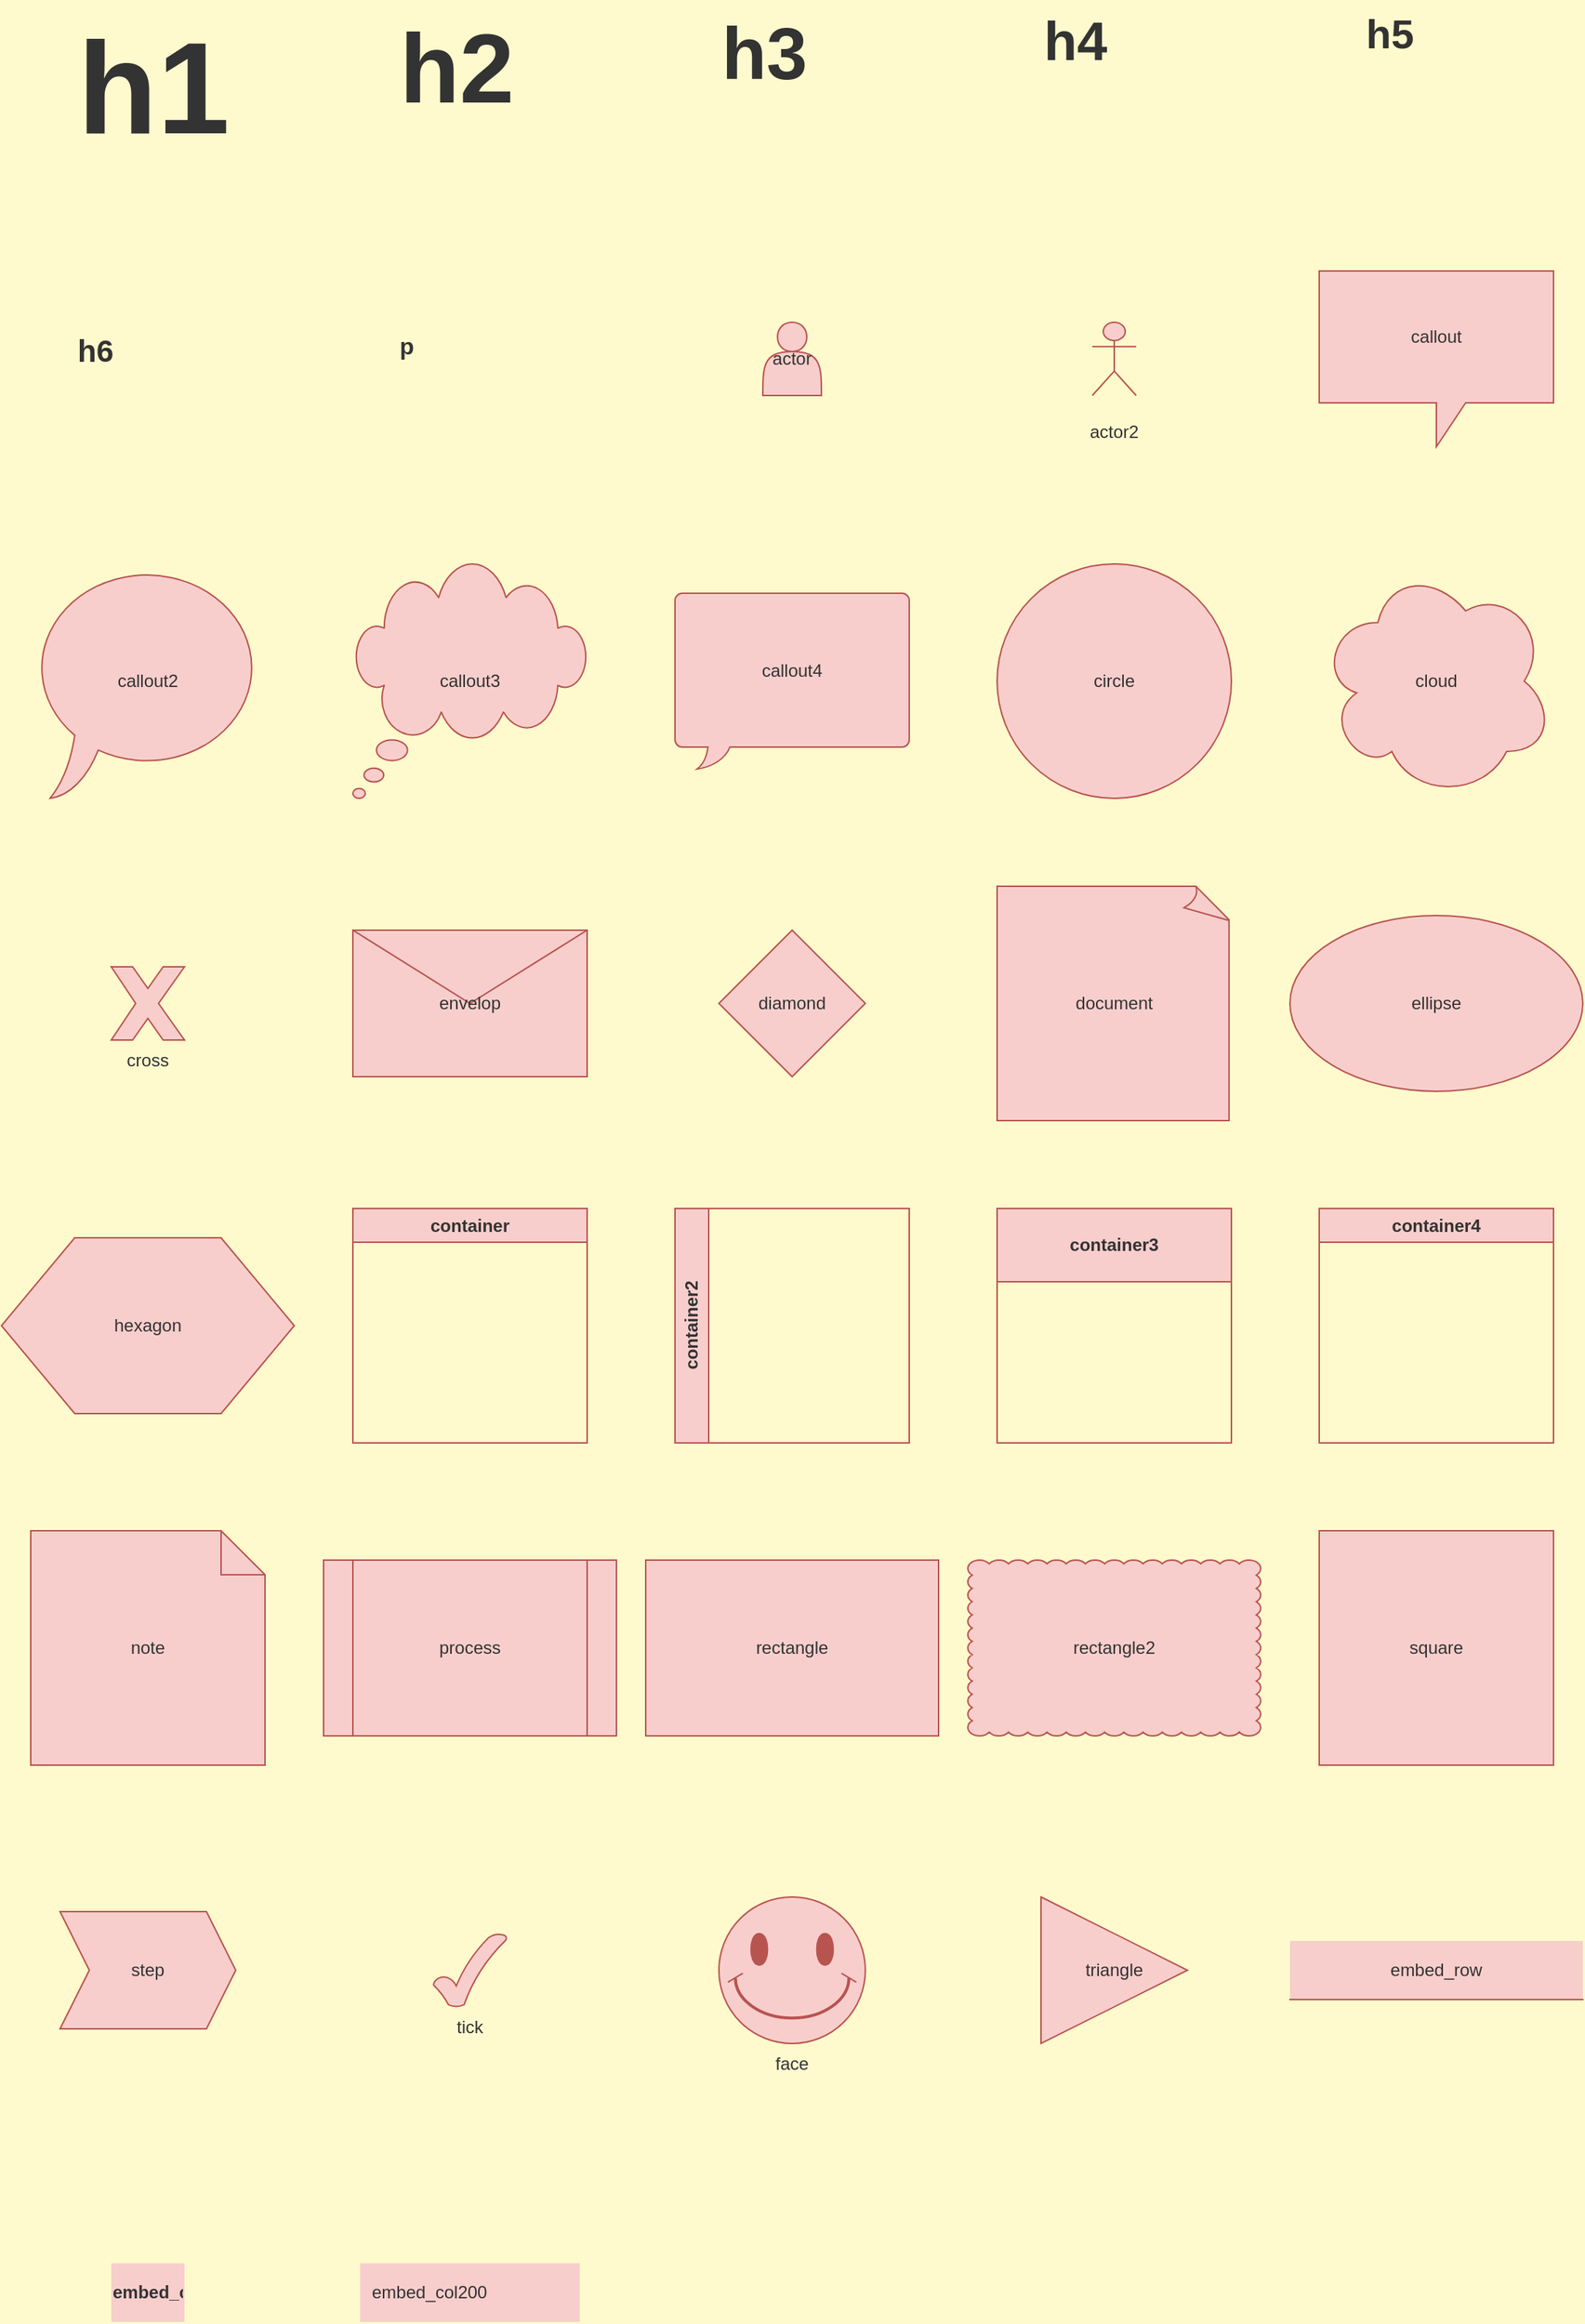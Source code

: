 <mxfile>
  <diagram id="9XL" name="Style-Plain">
    <mxGraphModel dx="0" dy="0" background="#FFFACD" grid="0" gridSize="10" guides="1" tooltips="1" connect="1" arrows="1" fold="1" page="1" pageScale="1" pageWidth="1169" pageHeight="827" math="0" shadow="0">
      <root>
        <mxCell id="9XL-A"/>
        <mxCell id="9XL-B" parent="9XL-A"/>
        <mxCell id="9XL-2" value="h1" style="text;fontSize=89;fontColor=#ffffff;fontStyle=1;fillColor=none;whiteSpace=wrap;html=1;fontColor=#333333" vertex="1" parent="9XL-B">
          <mxGeometry x="60" y="85" width="100" height="50" as="geometry"/>
        </mxCell>
        <mxCell id="9XL-3" value="h2" style="text;fontSize=67;fontColor=#ffffff;fontStyle=1;fillColor=none;whiteSpace=wrap;html=1;fontColor=#333333" vertex="1" parent="9XL-B">
          <mxGeometry x="280" y="85" width="100" height="50" as="geometry"/>
        </mxCell>
        <mxCell id="9XL-4" value="h3" style="text;fontSize=50;fontColor=#ffffff;fontStyle=1;fillColor=none;whiteSpace=wrap;html=1;fontColor=#333333" vertex="1" parent="9XL-B">
          <mxGeometry x="500" y="85" width="100" height="50" as="geometry"/>
        </mxCell>
        <mxCell id="9XL-5" value="h4" style="text;fontSize=37;fontColor=#ffffff;fontStyle=1;fillColor=none;whiteSpace=wrap;html=1;fontColor=#333333" vertex="1" parent="9XL-B">
          <mxGeometry x="720" y="85" width="100" height="50" as="geometry"/>
        </mxCell>
        <mxCell id="9XL-6" value="h5" style="text;fontSize=28;fontColor=#ffffff;fontStyle=1;fillColor=none;whiteSpace=wrap;html=1;fontColor=#333333" vertex="1" parent="9XL-B">
          <mxGeometry x="940" y="85" width="100" height="50" as="geometry"/>
        </mxCell>
        <mxCell id="9XL-7" value="h6" style="text;fontSize=21;fontColor=#ffffff;fontStyle=1;fillColor=none;whiteSpace=wrap;html=1;fontColor=#333333" vertex="1" parent="9XL-B">
          <mxGeometry x="60" y="305" width="100" height="50" as="geometry"/>
        </mxCell>
        <mxCell id="9XL-8" value="p" style="text;fontSize=16;fontColor=#ffffff;fontStyle=1;fillColor=none;whiteSpace=wrap;html=1;fontColor=#333333" vertex="1" parent="9XL-B">
          <mxGeometry x="280" y="305" width="100" height="50" as="geometry"/>
        </mxCell>
        <mxCell id="9XL-9" value="actor" style="shape=actor;whiteSpace=wrap;html=1;fillColor=#f8cecc;strokeColor=#b85450;fontColor=#333333" vertex="1" parent="9XL-B">
          <mxGeometry x="530" y="305" width="40" height="50" as="geometry"/>
        </mxCell>
        <mxCell id="9XL-10" value="actor2" style="shape=umlActor;verticalLabelPosition=bottom;outlineConnect=1;whiteSpace=wrap;html=1;fillColor=#f8cecc;strokeColor=#b85450;fontColor=#333333" vertex="1" parent="9XL-B">
          <mxGeometry x="755" y="305" width="30" height="50" as="geometry"/>
        </mxCell>
        <mxCell id="9XL-11" value="callout" style="shape=callout;whiteSpace=wrap;html=1;fillColor=#f8cecc;strokeColor=#b85450;fontColor=#333333" vertex="1" parent="9XL-B">
          <mxGeometry x="910" y="270" width="160" height="120" as="geometry"/>
        </mxCell>
        <mxCell id="9XL-12" value="callout2" style="shape=mxgraph.basic.oval_callout;whiteSpace=wrap;html=1;fillColor=#f8cecc;strokeColor=#b85450;fontColor=#333333" vertex="1" parent="9XL-B">
          <mxGeometry x="30" y="470" width="160" height="160" as="geometry"/>
        </mxCell>
        <mxCell id="9XL-13" value="callout3" style="shape=mxgraph.basic.cloud_callout;whiteSpace=wrap;html=1;fillColor=#f8cecc;strokeColor=#b85450;fontColor=#333333" vertex="1" parent="9XL-B">
          <mxGeometry x="250" y="470" width="160" height="160" as="geometry"/>
        </mxCell>
        <mxCell id="9XL-14" value="callout4" style="shape=mxgraph.basic.roundRectCallout;dx=30;dy=15;size=5;boundedLbl=1;;whiteSpace=wrap;html=1;fillColor=#f8cecc;strokeColor=#b85450;fontColor=#333333" vertex="1" parent="9XL-B">
          <mxGeometry x="470" y="490" width="160" height="120" as="geometry"/>
        </mxCell>
        <mxCell id="9XL-15" value="circle" style="ellipse;whiteSpace=wrap;html=1;fillColor=#f8cecc;strokeColor=#b85450;fontColor=#333333" vertex="1" parent="9XL-B">
          <mxGeometry x="690" y="470" width="160" height="160" as="geometry"/>
        </mxCell>
        <mxCell id="9XL-16" value="cloud" style="shape=cloud;whiteSpace=wrap;html=1;fillColor=#f8cecc;strokeColor=#b85450;fontColor=#333333" vertex="1" parent="9XL-B">
          <mxGeometry x="910" y="470" width="160" height="160" as="geometry"/>
        </mxCell>
        <mxCell id="9XL-17" value="cross" style="verticalLabelPosition=bottom;verticalAlign=top;html=1;shape=mxgraph.basic.x;whiteSpace=wrap;html=1;fillColor=#f8cecc;strokeColor=#b85450;fontColor=#333333" vertex="1" parent="9XL-B">
          <mxGeometry x="85" y="745" width="50" height="50" as="geometry"/>
        </mxCell>
        <mxCell id="9XL-18" value="envelop" style="shape=message;whiteSpace=wrap;html=1;fillColor=#f8cecc;strokeColor=#b85450;fontColor=#333333" vertex="1" parent="9XL-B">
          <mxGeometry x="250" y="720" width="160" height="100" as="geometry"/>
        </mxCell>
        <mxCell id="9XL-19" value="diamond" style="rhombus;whiteSpace=wrap;html=1;fillColor=#f8cecc;strokeColor=#b85450;fontColor=#333333" vertex="1" parent="9XL-B">
          <mxGeometry x="500" y="720" width="100" height="100" as="geometry"/>
        </mxCell>
        <mxCell id="9XL-20" value="document" style="shape=mxgraph.basic.document;whiteSpace=wrap;html=1;fillColor=#f8cecc;strokeColor=#b85450;fontColor=#333333" vertex="1" parent="9XL-B">
          <mxGeometry x="690" y="690" width="160" height="160" as="geometry"/>
        </mxCell>
        <mxCell id="9XL-21" value="ellipse" style="ellipse;whiteSpace=wrap;html=1;fillColor=#f8cecc;strokeColor=#b85450;fontColor=#333333" vertex="1" parent="9XL-B">
          <mxGeometry x="890" y="710" width="200" height="120" as="geometry"/>
        </mxCell>
        <mxCell id="9XL-22" value="hexagon" style="shape=hexagon;whiteSpace=wrap;html=1;fillColor=#f8cecc;strokeColor=#b85450;fontColor=#333333" vertex="1" parent="9XL-B">
          <mxGeometry x="10" y="930" width="200" height="120" as="geometry"/>
        </mxCell>
        <mxCell id="9XL-23" value="container" style="swimlane;whiteSpace=wrap;html=1;fillColor=#f8cecc;strokeColor=#b85450;fontColor=#333333" vertex="1" parent="9XL-B">
          <mxGeometry x="250" y="910" width="160" height="160" as="geometry"/>
        </mxCell>
        <mxCell id="9XL-24" value="container2" style="swimlane;horizontal=0;whiteSpace=wrap;html=1;fillColor=#f8cecc;strokeColor=#b85450;fontColor=#333333" vertex="1" parent="9XL-B">
          <mxGeometry x="470" y="910" width="160" height="160" as="geometry"/>
        </mxCell>
        <mxCell id="9XL-25" value="container3" style="swimlane;startSize=50;whiteSpace=wrap;html=1;fillColor=#f8cecc;strokeColor=#b85450;fontColor=#333333" vertex="1" parent="9XL-B">
          <mxGeometry x="690" y="910" width="160" height="160" as="geometry"/>
        </mxCell>
        <mxCell id="9XL-26" value="container4" style="swimlane;resizable=0;whiteSpace=wrap;html=1;fillColor=#f8cecc;strokeColor=#b85450;fontColor=#333333" vertex="1" parent="9XL-B">
          <mxGeometry x="910" y="910" width="160" height="160" as="geometry"/>
        </mxCell>
        <mxCell id="9XL-27" value="note" style="shape=note;whiteSpace=wrap;html=1;fillColor=#f8cecc;strokeColor=#b85450;fontColor=#333333" vertex="1" parent="9XL-B">
          <mxGeometry x="30" y="1130" width="160" height="160" as="geometry"/>
        </mxCell>
        <mxCell id="9XL-28" value="process" style="shape=process;whiteSpace=wrap;html=1;fillColor=#f8cecc;strokeColor=#b85450;fontColor=#333333" vertex="1" parent="9XL-B">
          <mxGeometry x="230" y="1150" width="200" height="120" as="geometry"/>
        </mxCell>
        <mxCell id="9XL-29" value="rectangle" style="whiteSpace=wrap;html=1;fillColor=#f8cecc;strokeColor=#b85450;fontColor=#333333" vertex="1" parent="9XL-B">
          <mxGeometry x="450" y="1150" width="200" height="120" as="geometry"/>
        </mxCell>
        <mxCell id="9XL-30" value="rectangle2" style="shape=mxgraph.basic.cloud_rect;whiteSpace=wrap;html=1;fillColor=#f8cecc;strokeColor=#b85450;fontColor=#333333" vertex="1" parent="9XL-B">
          <mxGeometry x="670" y="1150" width="200" height="120" as="geometry"/>
        </mxCell>
        <mxCell id="9XL-31" value="square" style="whiteSpace=wrap;html=1;fillColor=#f8cecc;strokeColor=#b85450;fontColor=#333333" vertex="1" parent="9XL-B">
          <mxGeometry x="910" y="1130" width="160" height="160" as="geometry"/>
        </mxCell>
        <mxCell id="9XL-32" value="step" style="shape=step;perimeter=stepPerimeter;fixedSize=1;whiteSpace=wrap;html=1;fillColor=#f8cecc;strokeColor=#b85450;fontColor=#333333" vertex="1" parent="9XL-B">
          <mxGeometry x="50" y="1390" width="120" height="80" as="geometry"/>
        </mxCell>
        <mxCell id="9XL-33" value="tick" style="verticalLabelPosition=bottom;verticalAlign=top;shape=mxgraph.basic.tick;whiteSpace=wrap;html=1;fillColor=#f8cecc;strokeColor=#b85450;fontColor=#333333" vertex="1" parent="9XL-B">
          <mxGeometry x="305" y="1405" width="50" height="50" as="geometry"/>
        </mxCell>
        <mxCell id="9XL-34" value="face" style="verticalLabelPosition=bottom;verticalAlign=top;shape=mxgraph.basic.smiley;whiteSpace=wrap;html=1;fillColor=#f8cecc;strokeColor=#b85450;fontColor=#333333" vertex="1" parent="9XL-B">
          <mxGeometry x="500" y="1380" width="100" height="100" as="geometry"/>
        </mxCell>
        <mxCell id="9XL-35" value="triangle" style="triangle;whiteSpace=wrap;html=1;fillColor=#f8cecc;strokeColor=#b85450;fontColor=#333333" vertex="1" parent="9XL-B">
          <mxGeometry x="720" y="1380" width="100" height="100" as="geometry"/>
        </mxCell>
        <mxCell id="9XL-36" value="embed_row" style="shape=partialRectangle;collapsible=0;dropTarget=0;pointerEvents=0;top=0;left=0;bottom=1;right=0;points=[[0,0.5],[1,0.5]];portConstraint=eastwest;whiteSpace=wrap;html=1;fillColor=#f8cecc;strokeColor=#b85450;fontColor=#333333" vertex="1" parent="9XL-B">
          <mxGeometry x="890" y="1410" width="200" height="40" as="geometry"/>
        </mxCell>
        <mxCell id="9XL-37" value="embed_col50" style="shape=partialRectangle;connectable=0;top=0;left=0;bottom=0;right=0;fontStyle=1;overflow=hidden;whiteSpace=wrap;html=1;fillColor=#f8cecc;strokeColor=#b85450;fontColor=#333333" vertex="1" parent="9XL-B">
          <mxGeometry x="85" y="1630" width="50" height="40" as="geometry"/>
        </mxCell>
        <mxCell id="9XL-38" value="embed_col200" style="shape=partialRectangle;connectable=0;top=0;left=0;bottom=0;right=0;align=left;spacingLeft=6;overflow=hidden;whiteSpace=wrap;html=1;fillColor=#f8cecc;strokeColor=#b85450;fontColor=#333333" vertex="1" parent="9XL-B">
          <mxGeometry x="255" y="1630" width="150" height="40" as="geometry"/>
        </mxCell>
      </root>
    </mxGraphModel>
  </diagram>
  <diagram id="BC3" name="Style-Shadow">
    <mxGraphModel dx="0" dy="0" background="#FFFACD" grid="0" gridSize="10" guides="1" tooltips="1" connect="1" arrows="1" fold="1" page="1" pageScale="1" pageWidth="1169" pageHeight="827" math="0" shadow="0">
      <root>
        <mxCell id="BC3-A"/>
        <mxCell id="BC3-B" parent="BC3-A"/>
        <mxCell id="BC3-2" value="h1" style="text;fontSize=89;fontColor=#ffffff;fontStyle=1;fillColor=none;whiteSpace=wrap;html=1;shadow=1;fontColor=#333333" vertex="1" parent="BC3-B">
          <mxGeometry x="60" y="85" width="100" height="50" as="geometry"/>
        </mxCell>
        <mxCell id="BC3-3" value="h2" style="text;fontSize=67;fontColor=#ffffff;fontStyle=1;fillColor=none;whiteSpace=wrap;html=1;shadow=1;fontColor=#333333" vertex="1" parent="BC3-B">
          <mxGeometry x="280" y="85" width="100" height="50" as="geometry"/>
        </mxCell>
        <mxCell id="BC3-4" value="h3" style="text;fontSize=50;fontColor=#ffffff;fontStyle=1;fillColor=none;whiteSpace=wrap;html=1;shadow=1;fontColor=#333333" vertex="1" parent="BC3-B">
          <mxGeometry x="500" y="85" width="100" height="50" as="geometry"/>
        </mxCell>
        <mxCell id="BC3-5" value="h4" style="text;fontSize=37;fontColor=#ffffff;fontStyle=1;fillColor=none;whiteSpace=wrap;html=1;shadow=1;fontColor=#333333" vertex="1" parent="BC3-B">
          <mxGeometry x="720" y="85" width="100" height="50" as="geometry"/>
        </mxCell>
        <mxCell id="BC3-6" value="h5" style="text;fontSize=28;fontColor=#ffffff;fontStyle=1;fillColor=none;whiteSpace=wrap;html=1;shadow=1;fontColor=#333333" vertex="1" parent="BC3-B">
          <mxGeometry x="940" y="85" width="100" height="50" as="geometry"/>
        </mxCell>
        <mxCell id="BC3-7" value="h6" style="text;fontSize=21;fontColor=#ffffff;fontStyle=1;fillColor=none;whiteSpace=wrap;html=1;shadow=1;fontColor=#333333" vertex="1" parent="BC3-B">
          <mxGeometry x="60" y="305" width="100" height="50" as="geometry"/>
        </mxCell>
        <mxCell id="BC3-8" value="p" style="text;fontSize=16;fontColor=#ffffff;fontStyle=1;fillColor=none;whiteSpace=wrap;html=1;shadow=1;fontColor=#333333" vertex="1" parent="BC3-B">
          <mxGeometry x="280" y="305" width="100" height="50" as="geometry"/>
        </mxCell>
        <mxCell id="BC3-9" value="actor" style="shape=actor;whiteSpace=wrap;html=1;shadow=1;fillColor=#f8cecc;strokeColor=#b85450;fontColor=#333333" vertex="1" parent="BC3-B">
          <mxGeometry x="530" y="305" width="40" height="50" as="geometry"/>
        </mxCell>
        <mxCell id="BC3-10" value="actor2" style="shape=umlActor;verticalLabelPosition=bottom;outlineConnect=1;whiteSpace=wrap;html=1;shadow=1;fillColor=#f8cecc;strokeColor=#b85450;fontColor=#333333" vertex="1" parent="BC3-B">
          <mxGeometry x="755" y="305" width="30" height="50" as="geometry"/>
        </mxCell>
        <mxCell id="BC3-11" value="callout" style="shape=callout;whiteSpace=wrap;html=1;shadow=1;fillColor=#f8cecc;strokeColor=#b85450;fontColor=#333333" vertex="1" parent="BC3-B">
          <mxGeometry x="910" y="270" width="160" height="120" as="geometry"/>
        </mxCell>
        <mxCell id="BC3-12" value="callout2" style="shape=mxgraph.basic.oval_callout;whiteSpace=wrap;html=1;shadow=1;fillColor=#f8cecc;strokeColor=#b85450;fontColor=#333333" vertex="1" parent="BC3-B">
          <mxGeometry x="30" y="470" width="160" height="160" as="geometry"/>
        </mxCell>
        <mxCell id="BC3-13" value="callout3" style="shape=mxgraph.basic.cloud_callout;whiteSpace=wrap;html=1;shadow=1;fillColor=#f8cecc;strokeColor=#b85450;fontColor=#333333" vertex="1" parent="BC3-B">
          <mxGeometry x="250" y="470" width="160" height="160" as="geometry"/>
        </mxCell>
        <mxCell id="BC3-14" value="callout4" style="shape=mxgraph.basic.roundRectCallout;dx=30;dy=15;size=5;boundedLbl=1;;whiteSpace=wrap;html=1;shadow=1;fillColor=#f8cecc;strokeColor=#b85450;fontColor=#333333" vertex="1" parent="BC3-B">
          <mxGeometry x="470" y="490" width="160" height="120" as="geometry"/>
        </mxCell>
        <mxCell id="BC3-15" value="circle" style="ellipse;whiteSpace=wrap;html=1;shadow=1;fillColor=#f8cecc;strokeColor=#b85450;fontColor=#333333" vertex="1" parent="BC3-B">
          <mxGeometry x="690" y="470" width="160" height="160" as="geometry"/>
        </mxCell>
        <mxCell id="BC3-16" value="cloud" style="shape=cloud;whiteSpace=wrap;html=1;shadow=1;fillColor=#f8cecc;strokeColor=#b85450;fontColor=#333333" vertex="1" parent="BC3-B">
          <mxGeometry x="910" y="470" width="160" height="160" as="geometry"/>
        </mxCell>
        <mxCell id="BC3-17" value="cross" style="verticalLabelPosition=bottom;verticalAlign=top;html=1;shape=mxgraph.basic.x;whiteSpace=wrap;html=1;shadow=1;fillColor=#f8cecc;strokeColor=#b85450;fontColor=#333333" vertex="1" parent="BC3-B">
          <mxGeometry x="85" y="745" width="50" height="50" as="geometry"/>
        </mxCell>
        <mxCell id="BC3-18" value="envelop" style="shape=message;whiteSpace=wrap;html=1;shadow=1;fillColor=#f8cecc;strokeColor=#b85450;fontColor=#333333" vertex="1" parent="BC3-B">
          <mxGeometry x="250" y="720" width="160" height="100" as="geometry"/>
        </mxCell>
        <mxCell id="BC3-19" value="diamond" style="rhombus;whiteSpace=wrap;html=1;shadow=1;fillColor=#f8cecc;strokeColor=#b85450;fontColor=#333333" vertex="1" parent="BC3-B">
          <mxGeometry x="500" y="720" width="100" height="100" as="geometry"/>
        </mxCell>
        <mxCell id="BC3-20" value="document" style="shape=mxgraph.basic.document;whiteSpace=wrap;html=1;shadow=1;fillColor=#f8cecc;strokeColor=#b85450;fontColor=#333333" vertex="1" parent="BC3-B">
          <mxGeometry x="690" y="690" width="160" height="160" as="geometry"/>
        </mxCell>
        <mxCell id="BC3-21" value="ellipse" style="ellipse;whiteSpace=wrap;html=1;shadow=1;fillColor=#f8cecc;strokeColor=#b85450;fontColor=#333333" vertex="1" parent="BC3-B">
          <mxGeometry x="890" y="710" width="200" height="120" as="geometry"/>
        </mxCell>
        <mxCell id="BC3-22" value="hexagon" style="shape=hexagon;whiteSpace=wrap;html=1;shadow=1;fillColor=#f8cecc;strokeColor=#b85450;fontColor=#333333" vertex="1" parent="BC3-B">
          <mxGeometry x="10" y="930" width="200" height="120" as="geometry"/>
        </mxCell>
        <mxCell id="BC3-23" value="container" style="swimlane;whiteSpace=wrap;html=1;shadow=1;fillColor=#f8cecc;strokeColor=#b85450;fontColor=#333333" vertex="1" parent="BC3-B">
          <mxGeometry x="250" y="910" width="160" height="160" as="geometry"/>
        </mxCell>
        <mxCell id="BC3-24" value="container2" style="swimlane;horizontal=0;whiteSpace=wrap;html=1;shadow=1;fillColor=#f8cecc;strokeColor=#b85450;fontColor=#333333" vertex="1" parent="BC3-B">
          <mxGeometry x="470" y="910" width="160" height="160" as="geometry"/>
        </mxCell>
        <mxCell id="BC3-25" value="container3" style="swimlane;startSize=50;whiteSpace=wrap;html=1;shadow=1;fillColor=#f8cecc;strokeColor=#b85450;fontColor=#333333" vertex="1" parent="BC3-B">
          <mxGeometry x="690" y="910" width="160" height="160" as="geometry"/>
        </mxCell>
        <mxCell id="BC3-26" value="container4" style="swimlane;resizable=0;whiteSpace=wrap;html=1;shadow=1;fillColor=#f8cecc;strokeColor=#b85450;fontColor=#333333" vertex="1" parent="BC3-B">
          <mxGeometry x="910" y="910" width="160" height="160" as="geometry"/>
        </mxCell>
        <mxCell id="BC3-27" value="note" style="shape=note;whiteSpace=wrap;html=1;shadow=1;fillColor=#f8cecc;strokeColor=#b85450;fontColor=#333333" vertex="1" parent="BC3-B">
          <mxGeometry x="30" y="1130" width="160" height="160" as="geometry"/>
        </mxCell>
        <mxCell id="BC3-28" value="process" style="shape=process;whiteSpace=wrap;html=1;shadow=1;fillColor=#f8cecc;strokeColor=#b85450;fontColor=#333333" vertex="1" parent="BC3-B">
          <mxGeometry x="230" y="1150" width="200" height="120" as="geometry"/>
        </mxCell>
        <mxCell id="BC3-29" value="rectangle" style="whiteSpace=wrap;html=1;shadow=1;fillColor=#f8cecc;strokeColor=#b85450;fontColor=#333333" vertex="1" parent="BC3-B">
          <mxGeometry x="450" y="1150" width="200" height="120" as="geometry"/>
        </mxCell>
        <mxCell id="BC3-30" value="rectangle2" style="shape=mxgraph.basic.cloud_rect;whiteSpace=wrap;html=1;shadow=1;fillColor=#f8cecc;strokeColor=#b85450;fontColor=#333333" vertex="1" parent="BC3-B">
          <mxGeometry x="670" y="1150" width="200" height="120" as="geometry"/>
        </mxCell>
        <mxCell id="BC3-31" value="square" style="whiteSpace=wrap;html=1;shadow=1;fillColor=#f8cecc;strokeColor=#b85450;fontColor=#333333" vertex="1" parent="BC3-B">
          <mxGeometry x="910" y="1130" width="160" height="160" as="geometry"/>
        </mxCell>
        <mxCell id="BC3-32" value="step" style="shape=step;perimeter=stepPerimeter;fixedSize=1;whiteSpace=wrap;html=1;shadow=1;fillColor=#f8cecc;strokeColor=#b85450;fontColor=#333333" vertex="1" parent="BC3-B">
          <mxGeometry x="50" y="1390" width="120" height="80" as="geometry"/>
        </mxCell>
        <mxCell id="BC3-33" value="tick" style="verticalLabelPosition=bottom;verticalAlign=top;shape=mxgraph.basic.tick;whiteSpace=wrap;html=1;shadow=1;fillColor=#f8cecc;strokeColor=#b85450;fontColor=#333333" vertex="1" parent="BC3-B">
          <mxGeometry x="305" y="1405" width="50" height="50" as="geometry"/>
        </mxCell>
        <mxCell id="BC3-34" value="face" style="verticalLabelPosition=bottom;verticalAlign=top;shape=mxgraph.basic.smiley;whiteSpace=wrap;html=1;shadow=1;fillColor=#f8cecc;strokeColor=#b85450;fontColor=#333333" vertex="1" parent="BC3-B">
          <mxGeometry x="500" y="1380" width="100" height="100" as="geometry"/>
        </mxCell>
        <mxCell id="BC3-35" value="triangle" style="triangle;whiteSpace=wrap;html=1;shadow=1;fillColor=#f8cecc;strokeColor=#b85450;fontColor=#333333" vertex="1" parent="BC3-B">
          <mxGeometry x="720" y="1380" width="100" height="100" as="geometry"/>
        </mxCell>
        <mxCell id="BC3-36" value="embed_row" style="shape=partialRectangle;collapsible=0;dropTarget=0;pointerEvents=0;top=0;left=0;bottom=1;right=0;points=[[0,0.5],[1,0.5]];portConstraint=eastwest;whiteSpace=wrap;html=1;shadow=1;fillColor=#f8cecc;strokeColor=#b85450;fontColor=#333333" vertex="1" parent="BC3-B">
          <mxGeometry x="890" y="1410" width="200" height="40" as="geometry"/>
        </mxCell>
        <mxCell id="BC3-37" value="embed_col50" style="shape=partialRectangle;connectable=0;top=0;left=0;bottom=0;right=0;fontStyle=1;overflow=hidden;whiteSpace=wrap;html=1;shadow=1;fillColor=#f8cecc;strokeColor=#b85450;fontColor=#333333" vertex="1" parent="BC3-B">
          <mxGeometry x="85" y="1630" width="50" height="40" as="geometry"/>
        </mxCell>
        <mxCell id="BC3-38" value="embed_col200" style="shape=partialRectangle;connectable=0;top=0;left=0;bottom=0;right=0;align=left;spacingLeft=6;overflow=hidden;whiteSpace=wrap;html=1;shadow=1;fillColor=#f8cecc;strokeColor=#b85450;fontColor=#333333" vertex="1" parent="BC3-B">
          <mxGeometry x="255" y="1630" width="150" height="40" as="geometry"/>
        </mxCell>
      </root>
    </mxGraphModel>
  </diagram>
  <diagram id="YfA" name="Style-Rounded">
    <mxGraphModel dx="0" dy="0" background="#FFFACD" grid="0" gridSize="10" guides="1" tooltips="1" connect="1" arrows="1" fold="1" page="1" pageScale="1" pageWidth="1169" pageHeight="827" math="0" shadow="0">
      <root>
        <mxCell id="YfA-A"/>
        <mxCell id="YfA-B" parent="YfA-A"/>
        <mxCell id="YfA-2" value="h1" style="text;fontSize=89;fontColor=#ffffff;fontStyle=1;fillColor=none;whiteSpace=wrap;html=1;rounded=1;fontColor=#333333" vertex="1" parent="YfA-B">
          <mxGeometry x="60" y="85" width="100" height="50" as="geometry"/>
        </mxCell>
        <mxCell id="YfA-3" value="h2" style="text;fontSize=67;fontColor=#ffffff;fontStyle=1;fillColor=none;whiteSpace=wrap;html=1;rounded=1;fontColor=#333333" vertex="1" parent="YfA-B">
          <mxGeometry x="280" y="85" width="100" height="50" as="geometry"/>
        </mxCell>
        <mxCell id="YfA-4" value="h3" style="text;fontSize=50;fontColor=#ffffff;fontStyle=1;fillColor=none;whiteSpace=wrap;html=1;rounded=1;fontColor=#333333" vertex="1" parent="YfA-B">
          <mxGeometry x="500" y="85" width="100" height="50" as="geometry"/>
        </mxCell>
        <mxCell id="YfA-5" value="h4" style="text;fontSize=37;fontColor=#ffffff;fontStyle=1;fillColor=none;whiteSpace=wrap;html=1;rounded=1;fontColor=#333333" vertex="1" parent="YfA-B">
          <mxGeometry x="720" y="85" width="100" height="50" as="geometry"/>
        </mxCell>
        <mxCell id="YfA-6" value="h5" style="text;fontSize=28;fontColor=#ffffff;fontStyle=1;fillColor=none;whiteSpace=wrap;html=1;rounded=1;fontColor=#333333" vertex="1" parent="YfA-B">
          <mxGeometry x="940" y="85" width="100" height="50" as="geometry"/>
        </mxCell>
        <mxCell id="YfA-7" value="h6" style="text;fontSize=21;fontColor=#ffffff;fontStyle=1;fillColor=none;whiteSpace=wrap;html=1;rounded=1;fontColor=#333333" vertex="1" parent="YfA-B">
          <mxGeometry x="60" y="305" width="100" height="50" as="geometry"/>
        </mxCell>
        <mxCell id="YfA-8" value="p" style="text;fontSize=16;fontColor=#ffffff;fontStyle=1;fillColor=none;whiteSpace=wrap;html=1;rounded=1;fontColor=#333333" vertex="1" parent="YfA-B">
          <mxGeometry x="280" y="305" width="100" height="50" as="geometry"/>
        </mxCell>
        <mxCell id="YfA-9" value="actor" style="shape=actor;whiteSpace=wrap;html=1;rounded=1;fillColor=#f8cecc;strokeColor=#b85450;fontColor=#333333" vertex="1" parent="YfA-B">
          <mxGeometry x="530" y="305" width="40" height="50" as="geometry"/>
        </mxCell>
        <mxCell id="YfA-10" value="actor2" style="shape=umlActor;verticalLabelPosition=bottom;outlineConnect=1;whiteSpace=wrap;html=1;rounded=1;fillColor=#f8cecc;strokeColor=#b85450;fontColor=#333333" vertex="1" parent="YfA-B">
          <mxGeometry x="755" y="305" width="30" height="50" as="geometry"/>
        </mxCell>
        <mxCell id="YfA-11" value="callout" style="shape=callout;whiteSpace=wrap;html=1;rounded=1;fillColor=#f8cecc;strokeColor=#b85450;fontColor=#333333" vertex="1" parent="YfA-B">
          <mxGeometry x="910" y="270" width="160" height="120" as="geometry"/>
        </mxCell>
        <mxCell id="YfA-12" value="callout2" style="shape=mxgraph.basic.oval_callout;whiteSpace=wrap;html=1;rounded=1;fillColor=#f8cecc;strokeColor=#b85450;fontColor=#333333" vertex="1" parent="YfA-B">
          <mxGeometry x="30" y="470" width="160" height="160" as="geometry"/>
        </mxCell>
        <mxCell id="YfA-13" value="callout3" style="shape=mxgraph.basic.cloud_callout;whiteSpace=wrap;html=1;rounded=1;fillColor=#f8cecc;strokeColor=#b85450;fontColor=#333333" vertex="1" parent="YfA-B">
          <mxGeometry x="250" y="470" width="160" height="160" as="geometry"/>
        </mxCell>
        <mxCell id="YfA-14" value="callout4" style="shape=mxgraph.basic.roundRectCallout;dx=30;dy=15;size=5;boundedLbl=1;;whiteSpace=wrap;html=1;rounded=1;fillColor=#f8cecc;strokeColor=#b85450;fontColor=#333333" vertex="1" parent="YfA-B">
          <mxGeometry x="470" y="490" width="160" height="120" as="geometry"/>
        </mxCell>
        <mxCell id="YfA-15" value="circle" style="ellipse;whiteSpace=wrap;html=1;rounded=1;fillColor=#f8cecc;strokeColor=#b85450;fontColor=#333333" vertex="1" parent="YfA-B">
          <mxGeometry x="690" y="470" width="160" height="160" as="geometry"/>
        </mxCell>
        <mxCell id="YfA-16" value="cloud" style="shape=cloud;whiteSpace=wrap;html=1;rounded=1;fillColor=#f8cecc;strokeColor=#b85450;fontColor=#333333" vertex="1" parent="YfA-B">
          <mxGeometry x="910" y="470" width="160" height="160" as="geometry"/>
        </mxCell>
        <mxCell id="YfA-17" value="cross" style="verticalLabelPosition=bottom;verticalAlign=top;html=1;shape=mxgraph.basic.x;whiteSpace=wrap;html=1;rounded=1;fillColor=#f8cecc;strokeColor=#b85450;fontColor=#333333" vertex="1" parent="YfA-B">
          <mxGeometry x="85" y="745" width="50" height="50" as="geometry"/>
        </mxCell>
        <mxCell id="YfA-18" value="envelop" style="shape=message;whiteSpace=wrap;html=1;rounded=1;fillColor=#f8cecc;strokeColor=#b85450;fontColor=#333333" vertex="1" parent="YfA-B">
          <mxGeometry x="250" y="720" width="160" height="100" as="geometry"/>
        </mxCell>
        <mxCell id="YfA-19" value="diamond" style="rhombus;whiteSpace=wrap;html=1;rounded=1;fillColor=#f8cecc;strokeColor=#b85450;fontColor=#333333" vertex="1" parent="YfA-B">
          <mxGeometry x="500" y="720" width="100" height="100" as="geometry"/>
        </mxCell>
        <mxCell id="YfA-20" value="document" style="shape=mxgraph.basic.document;whiteSpace=wrap;html=1;rounded=1;fillColor=#f8cecc;strokeColor=#b85450;fontColor=#333333" vertex="1" parent="YfA-B">
          <mxGeometry x="690" y="690" width="160" height="160" as="geometry"/>
        </mxCell>
        <mxCell id="YfA-21" value="ellipse" style="ellipse;whiteSpace=wrap;html=1;rounded=1;fillColor=#f8cecc;strokeColor=#b85450;fontColor=#333333" vertex="1" parent="YfA-B">
          <mxGeometry x="890" y="710" width="200" height="120" as="geometry"/>
        </mxCell>
        <mxCell id="YfA-22" value="hexagon" style="shape=hexagon;whiteSpace=wrap;html=1;rounded=1;fillColor=#f8cecc;strokeColor=#b85450;fontColor=#333333" vertex="1" parent="YfA-B">
          <mxGeometry x="10" y="930" width="200" height="120" as="geometry"/>
        </mxCell>
        <mxCell id="YfA-23" value="container" style="swimlane;whiteSpace=wrap;html=1;rounded=1;fillColor=#f8cecc;strokeColor=#b85450;fontColor=#333333" vertex="1" parent="YfA-B">
          <mxGeometry x="250" y="910" width="160" height="160" as="geometry"/>
        </mxCell>
        <mxCell id="YfA-24" value="container2" style="swimlane;horizontal=0;whiteSpace=wrap;html=1;rounded=1;fillColor=#f8cecc;strokeColor=#b85450;fontColor=#333333" vertex="1" parent="YfA-B">
          <mxGeometry x="470" y="910" width="160" height="160" as="geometry"/>
        </mxCell>
        <mxCell id="YfA-25" value="container3" style="swimlane;startSize=50;whiteSpace=wrap;html=1;rounded=1;fillColor=#f8cecc;strokeColor=#b85450;fontColor=#333333" vertex="1" parent="YfA-B">
          <mxGeometry x="690" y="910" width="160" height="160" as="geometry"/>
        </mxCell>
        <mxCell id="YfA-26" value="container4" style="swimlane;resizable=0;whiteSpace=wrap;html=1;rounded=1;fillColor=#f8cecc;strokeColor=#b85450;fontColor=#333333" vertex="1" parent="YfA-B">
          <mxGeometry x="910" y="910" width="160" height="160" as="geometry"/>
        </mxCell>
        <mxCell id="YfA-27" value="note" style="shape=note;whiteSpace=wrap;html=1;rounded=1;fillColor=#f8cecc;strokeColor=#b85450;fontColor=#333333" vertex="1" parent="YfA-B">
          <mxGeometry x="30" y="1130" width="160" height="160" as="geometry"/>
        </mxCell>
        <mxCell id="YfA-28" value="process" style="shape=process;whiteSpace=wrap;html=1;rounded=1;fillColor=#f8cecc;strokeColor=#b85450;fontColor=#333333" vertex="1" parent="YfA-B">
          <mxGeometry x="230" y="1150" width="200" height="120" as="geometry"/>
        </mxCell>
        <mxCell id="YfA-29" value="rectangle" style="whiteSpace=wrap;html=1;rounded=1;fillColor=#f8cecc;strokeColor=#b85450;fontColor=#333333" vertex="1" parent="YfA-B">
          <mxGeometry x="450" y="1150" width="200" height="120" as="geometry"/>
        </mxCell>
        <mxCell id="YfA-30" value="rectangle2" style="shape=mxgraph.basic.cloud_rect;whiteSpace=wrap;html=1;rounded=1;fillColor=#f8cecc;strokeColor=#b85450;fontColor=#333333" vertex="1" parent="YfA-B">
          <mxGeometry x="670" y="1150" width="200" height="120" as="geometry"/>
        </mxCell>
        <mxCell id="YfA-31" value="square" style="whiteSpace=wrap;html=1;rounded=1;fillColor=#f8cecc;strokeColor=#b85450;fontColor=#333333" vertex="1" parent="YfA-B">
          <mxGeometry x="910" y="1130" width="160" height="160" as="geometry"/>
        </mxCell>
        <mxCell id="YfA-32" value="step" style="shape=step;perimeter=stepPerimeter;fixedSize=1;whiteSpace=wrap;html=1;rounded=1;fillColor=#f8cecc;strokeColor=#b85450;fontColor=#333333" vertex="1" parent="YfA-B">
          <mxGeometry x="50" y="1390" width="120" height="80" as="geometry"/>
        </mxCell>
        <mxCell id="YfA-33" value="tick" style="verticalLabelPosition=bottom;verticalAlign=top;shape=mxgraph.basic.tick;whiteSpace=wrap;html=1;rounded=1;fillColor=#f8cecc;strokeColor=#b85450;fontColor=#333333" vertex="1" parent="YfA-B">
          <mxGeometry x="305" y="1405" width="50" height="50" as="geometry"/>
        </mxCell>
        <mxCell id="YfA-34" value="face" style="verticalLabelPosition=bottom;verticalAlign=top;shape=mxgraph.basic.smiley;whiteSpace=wrap;html=1;rounded=1;fillColor=#f8cecc;strokeColor=#b85450;fontColor=#333333" vertex="1" parent="YfA-B">
          <mxGeometry x="500" y="1380" width="100" height="100" as="geometry"/>
        </mxCell>
        <mxCell id="YfA-35" value="triangle" style="triangle;whiteSpace=wrap;html=1;rounded=1;fillColor=#f8cecc;strokeColor=#b85450;fontColor=#333333" vertex="1" parent="YfA-B">
          <mxGeometry x="720" y="1380" width="100" height="100" as="geometry"/>
        </mxCell>
        <mxCell id="YfA-36" value="embed_row" style="shape=partialRectangle;collapsible=0;dropTarget=0;pointerEvents=0;top=0;left=0;bottom=1;right=0;points=[[0,0.5],[1,0.5]];portConstraint=eastwest;whiteSpace=wrap;html=1;rounded=1;fillColor=#f8cecc;strokeColor=#b85450;fontColor=#333333" vertex="1" parent="YfA-B">
          <mxGeometry x="890" y="1410" width="200" height="40" as="geometry"/>
        </mxCell>
        <mxCell id="YfA-37" value="embed_col50" style="shape=partialRectangle;connectable=0;top=0;left=0;bottom=0;right=0;fontStyle=1;overflow=hidden;whiteSpace=wrap;html=1;rounded=1;fillColor=#f8cecc;strokeColor=#b85450;fontColor=#333333" vertex="1" parent="YfA-B">
          <mxGeometry x="85" y="1630" width="50" height="40" as="geometry"/>
        </mxCell>
        <mxCell id="YfA-38" value="embed_col200" style="shape=partialRectangle;connectable=0;top=0;left=0;bottom=0;right=0;align=left;spacingLeft=6;overflow=hidden;whiteSpace=wrap;html=1;rounded=1;fillColor=#f8cecc;strokeColor=#b85450;fontColor=#333333" vertex="1" parent="YfA-B">
          <mxGeometry x="255" y="1630" width="150" height="40" as="geometry"/>
        </mxCell>
      </root>
    </mxGraphModel>
  </diagram>
  <diagram id="PPO" name="Style-Glass">
    <mxGraphModel dx="0" dy="0" background="#FFFACD" grid="0" gridSize="10" guides="1" tooltips="1" connect="1" arrows="1" fold="1" page="1" pageScale="1" pageWidth="1169" pageHeight="827" math="0" shadow="0">
      <root>
        <mxCell id="PPO-A"/>
        <mxCell id="PPO-B" parent="PPO-A"/>
        <mxCell id="PPO-2" value="h1" style="text;fontSize=89;fontColor=#ffffff;fontStyle=1;fillColor=none;whiteSpace=wrap;html=1;glass=1;fontColor=#333333" vertex="1" parent="PPO-B">
          <mxGeometry x="60" y="85" width="100" height="50" as="geometry"/>
        </mxCell>
        <mxCell id="PPO-3" value="h2" style="text;fontSize=67;fontColor=#ffffff;fontStyle=1;fillColor=none;whiteSpace=wrap;html=1;glass=1;fontColor=#333333" vertex="1" parent="PPO-B">
          <mxGeometry x="280" y="85" width="100" height="50" as="geometry"/>
        </mxCell>
        <mxCell id="PPO-4" value="h3" style="text;fontSize=50;fontColor=#ffffff;fontStyle=1;fillColor=none;whiteSpace=wrap;html=1;glass=1;fontColor=#333333" vertex="1" parent="PPO-B">
          <mxGeometry x="500" y="85" width="100" height="50" as="geometry"/>
        </mxCell>
        <mxCell id="PPO-5" value="h4" style="text;fontSize=37;fontColor=#ffffff;fontStyle=1;fillColor=none;whiteSpace=wrap;html=1;glass=1;fontColor=#333333" vertex="1" parent="PPO-B">
          <mxGeometry x="720" y="85" width="100" height="50" as="geometry"/>
        </mxCell>
        <mxCell id="PPO-6" value="h5" style="text;fontSize=28;fontColor=#ffffff;fontStyle=1;fillColor=none;whiteSpace=wrap;html=1;glass=1;fontColor=#333333" vertex="1" parent="PPO-B">
          <mxGeometry x="940" y="85" width="100" height="50" as="geometry"/>
        </mxCell>
        <mxCell id="PPO-7" value="h6" style="text;fontSize=21;fontColor=#ffffff;fontStyle=1;fillColor=none;whiteSpace=wrap;html=1;glass=1;fontColor=#333333" vertex="1" parent="PPO-B">
          <mxGeometry x="60" y="305" width="100" height="50" as="geometry"/>
        </mxCell>
        <mxCell id="PPO-8" value="p" style="text;fontSize=16;fontColor=#ffffff;fontStyle=1;fillColor=none;whiteSpace=wrap;html=1;glass=1;fontColor=#333333" vertex="1" parent="PPO-B">
          <mxGeometry x="280" y="305" width="100" height="50" as="geometry"/>
        </mxCell>
        <mxCell id="PPO-9" value="actor" style="shape=actor;whiteSpace=wrap;html=1;glass=1;fillColor=#f8cecc;strokeColor=#b85450;fontColor=#333333" vertex="1" parent="PPO-B">
          <mxGeometry x="530" y="305" width="40" height="50" as="geometry"/>
        </mxCell>
        <mxCell id="PPO-10" value="actor2" style="shape=umlActor;verticalLabelPosition=bottom;outlineConnect=1;whiteSpace=wrap;html=1;glass=1;fillColor=#f8cecc;strokeColor=#b85450;fontColor=#333333" vertex="1" parent="PPO-B">
          <mxGeometry x="755" y="305" width="30" height="50" as="geometry"/>
        </mxCell>
        <mxCell id="PPO-11" value="callout" style="shape=callout;whiteSpace=wrap;html=1;glass=1;fillColor=#f8cecc;strokeColor=#b85450;fontColor=#333333" vertex="1" parent="PPO-B">
          <mxGeometry x="910" y="270" width="160" height="120" as="geometry"/>
        </mxCell>
        <mxCell id="PPO-12" value="callout2" style="shape=mxgraph.basic.oval_callout;whiteSpace=wrap;html=1;glass=1;fillColor=#f8cecc;strokeColor=#b85450;fontColor=#333333" vertex="1" parent="PPO-B">
          <mxGeometry x="30" y="470" width="160" height="160" as="geometry"/>
        </mxCell>
        <mxCell id="PPO-13" value="callout3" style="shape=mxgraph.basic.cloud_callout;whiteSpace=wrap;html=1;glass=1;fillColor=#f8cecc;strokeColor=#b85450;fontColor=#333333" vertex="1" parent="PPO-B">
          <mxGeometry x="250" y="470" width="160" height="160" as="geometry"/>
        </mxCell>
        <mxCell id="PPO-14" value="callout4" style="shape=mxgraph.basic.roundRectCallout;dx=30;dy=15;size=5;boundedLbl=1;;whiteSpace=wrap;html=1;glass=1;fillColor=#f8cecc;strokeColor=#b85450;fontColor=#333333" vertex="1" parent="PPO-B">
          <mxGeometry x="470" y="490" width="160" height="120" as="geometry"/>
        </mxCell>
        <mxCell id="PPO-15" value="circle" style="ellipse;whiteSpace=wrap;html=1;glass=1;fillColor=#f8cecc;strokeColor=#b85450;fontColor=#333333" vertex="1" parent="PPO-B">
          <mxGeometry x="690" y="470" width="160" height="160" as="geometry"/>
        </mxCell>
        <mxCell id="PPO-16" value="cloud" style="shape=cloud;whiteSpace=wrap;html=1;glass=1;fillColor=#f8cecc;strokeColor=#b85450;fontColor=#333333" vertex="1" parent="PPO-B">
          <mxGeometry x="910" y="470" width="160" height="160" as="geometry"/>
        </mxCell>
        <mxCell id="PPO-17" value="cross" style="verticalLabelPosition=bottom;verticalAlign=top;html=1;shape=mxgraph.basic.x;whiteSpace=wrap;html=1;glass=1;fillColor=#f8cecc;strokeColor=#b85450;fontColor=#333333" vertex="1" parent="PPO-B">
          <mxGeometry x="85" y="745" width="50" height="50" as="geometry"/>
        </mxCell>
        <mxCell id="PPO-18" value="envelop" style="shape=message;whiteSpace=wrap;html=1;glass=1;fillColor=#f8cecc;strokeColor=#b85450;fontColor=#333333" vertex="1" parent="PPO-B">
          <mxGeometry x="250" y="720" width="160" height="100" as="geometry"/>
        </mxCell>
        <mxCell id="PPO-19" value="diamond" style="rhombus;whiteSpace=wrap;html=1;glass=1;fillColor=#f8cecc;strokeColor=#b85450;fontColor=#333333" vertex="1" parent="PPO-B">
          <mxGeometry x="500" y="720" width="100" height="100" as="geometry"/>
        </mxCell>
        <mxCell id="PPO-20" value="document" style="shape=mxgraph.basic.document;whiteSpace=wrap;html=1;glass=1;fillColor=#f8cecc;strokeColor=#b85450;fontColor=#333333" vertex="1" parent="PPO-B">
          <mxGeometry x="690" y="690" width="160" height="160" as="geometry"/>
        </mxCell>
        <mxCell id="PPO-21" value="ellipse" style="ellipse;whiteSpace=wrap;html=1;glass=1;fillColor=#f8cecc;strokeColor=#b85450;fontColor=#333333" vertex="1" parent="PPO-B">
          <mxGeometry x="890" y="710" width="200" height="120" as="geometry"/>
        </mxCell>
        <mxCell id="PPO-22" value="hexagon" style="shape=hexagon;whiteSpace=wrap;html=1;glass=1;fillColor=#f8cecc;strokeColor=#b85450;fontColor=#333333" vertex="1" parent="PPO-B">
          <mxGeometry x="10" y="930" width="200" height="120" as="geometry"/>
        </mxCell>
        <mxCell id="PPO-23" value="container" style="swimlane;whiteSpace=wrap;html=1;glass=1;fillColor=#f8cecc;strokeColor=#b85450;fontColor=#333333" vertex="1" parent="PPO-B">
          <mxGeometry x="250" y="910" width="160" height="160" as="geometry"/>
        </mxCell>
        <mxCell id="PPO-24" value="container2" style="swimlane;horizontal=0;whiteSpace=wrap;html=1;glass=1;fillColor=#f8cecc;strokeColor=#b85450;fontColor=#333333" vertex="1" parent="PPO-B">
          <mxGeometry x="470" y="910" width="160" height="160" as="geometry"/>
        </mxCell>
        <mxCell id="PPO-25" value="container3" style="swimlane;startSize=50;whiteSpace=wrap;html=1;glass=1;fillColor=#f8cecc;strokeColor=#b85450;fontColor=#333333" vertex="1" parent="PPO-B">
          <mxGeometry x="690" y="910" width="160" height="160" as="geometry"/>
        </mxCell>
        <mxCell id="PPO-26" value="container4" style="swimlane;resizable=0;whiteSpace=wrap;html=1;glass=1;fillColor=#f8cecc;strokeColor=#b85450;fontColor=#333333" vertex="1" parent="PPO-B">
          <mxGeometry x="910" y="910" width="160" height="160" as="geometry"/>
        </mxCell>
        <mxCell id="PPO-27" value="note" style="shape=note;whiteSpace=wrap;html=1;glass=1;fillColor=#f8cecc;strokeColor=#b85450;fontColor=#333333" vertex="1" parent="PPO-B">
          <mxGeometry x="30" y="1130" width="160" height="160" as="geometry"/>
        </mxCell>
        <mxCell id="PPO-28" value="process" style="shape=process;whiteSpace=wrap;html=1;glass=1;fillColor=#f8cecc;strokeColor=#b85450;fontColor=#333333" vertex="1" parent="PPO-B">
          <mxGeometry x="230" y="1150" width="200" height="120" as="geometry"/>
        </mxCell>
        <mxCell id="PPO-29" value="rectangle" style="whiteSpace=wrap;html=1;glass=1;fillColor=#f8cecc;strokeColor=#b85450;fontColor=#333333" vertex="1" parent="PPO-B">
          <mxGeometry x="450" y="1150" width="200" height="120" as="geometry"/>
        </mxCell>
        <mxCell id="PPO-30" value="rectangle2" style="shape=mxgraph.basic.cloud_rect;whiteSpace=wrap;html=1;glass=1;fillColor=#f8cecc;strokeColor=#b85450;fontColor=#333333" vertex="1" parent="PPO-B">
          <mxGeometry x="670" y="1150" width="200" height="120" as="geometry"/>
        </mxCell>
        <mxCell id="PPO-31" value="square" style="whiteSpace=wrap;html=1;glass=1;fillColor=#f8cecc;strokeColor=#b85450;fontColor=#333333" vertex="1" parent="PPO-B">
          <mxGeometry x="910" y="1130" width="160" height="160" as="geometry"/>
        </mxCell>
        <mxCell id="PPO-32" value="step" style="shape=step;perimeter=stepPerimeter;fixedSize=1;whiteSpace=wrap;html=1;glass=1;fillColor=#f8cecc;strokeColor=#b85450;fontColor=#333333" vertex="1" parent="PPO-B">
          <mxGeometry x="50" y="1390" width="120" height="80" as="geometry"/>
        </mxCell>
        <mxCell id="PPO-33" value="tick" style="verticalLabelPosition=bottom;verticalAlign=top;shape=mxgraph.basic.tick;whiteSpace=wrap;html=1;glass=1;fillColor=#f8cecc;strokeColor=#b85450;fontColor=#333333" vertex="1" parent="PPO-B">
          <mxGeometry x="305" y="1405" width="50" height="50" as="geometry"/>
        </mxCell>
        <mxCell id="PPO-34" value="face" style="verticalLabelPosition=bottom;verticalAlign=top;shape=mxgraph.basic.smiley;whiteSpace=wrap;html=1;glass=1;fillColor=#f8cecc;strokeColor=#b85450;fontColor=#333333" vertex="1" parent="PPO-B">
          <mxGeometry x="500" y="1380" width="100" height="100" as="geometry"/>
        </mxCell>
        <mxCell id="PPO-35" value="triangle" style="triangle;whiteSpace=wrap;html=1;glass=1;fillColor=#f8cecc;strokeColor=#b85450;fontColor=#333333" vertex="1" parent="PPO-B">
          <mxGeometry x="720" y="1380" width="100" height="100" as="geometry"/>
        </mxCell>
        <mxCell id="PPO-36" value="embed_row" style="shape=partialRectangle;collapsible=0;dropTarget=0;pointerEvents=0;top=0;left=0;bottom=1;right=0;points=[[0,0.5],[1,0.5]];portConstraint=eastwest;whiteSpace=wrap;html=1;glass=1;fillColor=#f8cecc;strokeColor=#b85450;fontColor=#333333" vertex="1" parent="PPO-B">
          <mxGeometry x="890" y="1410" width="200" height="40" as="geometry"/>
        </mxCell>
        <mxCell id="PPO-37" value="embed_col50" style="shape=partialRectangle;connectable=0;top=0;left=0;bottom=0;right=0;fontStyle=1;overflow=hidden;whiteSpace=wrap;html=1;glass=1;fillColor=#f8cecc;strokeColor=#b85450;fontColor=#333333" vertex="1" parent="PPO-B">
          <mxGeometry x="85" y="1630" width="50" height="40" as="geometry"/>
        </mxCell>
        <mxCell id="PPO-38" value="embed_col200" style="shape=partialRectangle;connectable=0;top=0;left=0;bottom=0;right=0;align=left;spacingLeft=6;overflow=hidden;whiteSpace=wrap;html=1;glass=1;fillColor=#f8cecc;strokeColor=#b85450;fontColor=#333333" vertex="1" parent="PPO-B">
          <mxGeometry x="255" y="1630" width="150" height="40" as="geometry"/>
        </mxCell>
      </root>
    </mxGraphModel>
  </diagram>
  <diagram id="GeD" name="Style-Sketch">
    <mxGraphModel dx="0" dy="0" background="#FFFACD" grid="0" gridSize="10" guides="1" tooltips="1" connect="1" arrows="1" fold="1" page="1" pageScale="1" pageWidth="1169" pageHeight="827" math="0" shadow="0">
      <root>
        <mxCell id="GeD-A"/>
        <mxCell id="GeD-B" parent="GeD-A"/>
        <mxCell id="GeD-2" value="h1" style="text;fontSize=89;fontColor=#ffffff;fontStyle=1;fillColor=none;whiteSpace=wrap;html=1;sketch=1;fontColor=#333333" vertex="1" parent="GeD-B">
          <mxGeometry x="60" y="85" width="100" height="50" as="geometry"/>
        </mxCell>
        <mxCell id="GeD-3" value="h2" style="text;fontSize=67;fontColor=#ffffff;fontStyle=1;fillColor=none;whiteSpace=wrap;html=1;sketch=1;fontColor=#333333" vertex="1" parent="GeD-B">
          <mxGeometry x="280" y="85" width="100" height="50" as="geometry"/>
        </mxCell>
        <mxCell id="GeD-4" value="h3" style="text;fontSize=50;fontColor=#ffffff;fontStyle=1;fillColor=none;whiteSpace=wrap;html=1;sketch=1;fontColor=#333333" vertex="1" parent="GeD-B">
          <mxGeometry x="500" y="85" width="100" height="50" as="geometry"/>
        </mxCell>
        <mxCell id="GeD-5" value="h4" style="text;fontSize=37;fontColor=#ffffff;fontStyle=1;fillColor=none;whiteSpace=wrap;html=1;sketch=1;fontColor=#333333" vertex="1" parent="GeD-B">
          <mxGeometry x="720" y="85" width="100" height="50" as="geometry"/>
        </mxCell>
        <mxCell id="GeD-6" value="h5" style="text;fontSize=28;fontColor=#ffffff;fontStyle=1;fillColor=none;whiteSpace=wrap;html=1;sketch=1;fontColor=#333333" vertex="1" parent="GeD-B">
          <mxGeometry x="940" y="85" width="100" height="50" as="geometry"/>
        </mxCell>
        <mxCell id="GeD-7" value="h6" style="text;fontSize=21;fontColor=#ffffff;fontStyle=1;fillColor=none;whiteSpace=wrap;html=1;sketch=1;fontColor=#333333" vertex="1" parent="GeD-B">
          <mxGeometry x="60" y="305" width="100" height="50" as="geometry"/>
        </mxCell>
        <mxCell id="GeD-8" value="p" style="text;fontSize=16;fontColor=#ffffff;fontStyle=1;fillColor=none;whiteSpace=wrap;html=1;sketch=1;fontColor=#333333" vertex="1" parent="GeD-B">
          <mxGeometry x="280" y="305" width="100" height="50" as="geometry"/>
        </mxCell>
        <mxCell id="GeD-9" value="actor" style="shape=actor;whiteSpace=wrap;html=1;sketch=1;fillColor=#f8cecc;strokeColor=#b85450;fontColor=#333333" vertex="1" parent="GeD-B">
          <mxGeometry x="530" y="305" width="40" height="50" as="geometry"/>
        </mxCell>
        <mxCell id="GeD-10" value="actor2" style="shape=umlActor;verticalLabelPosition=bottom;outlineConnect=1;whiteSpace=wrap;html=1;sketch=1;fillColor=#f8cecc;strokeColor=#b85450;fontColor=#333333" vertex="1" parent="GeD-B">
          <mxGeometry x="755" y="305" width="30" height="50" as="geometry"/>
        </mxCell>
        <mxCell id="GeD-11" value="callout" style="shape=callout;whiteSpace=wrap;html=1;sketch=1;fillColor=#f8cecc;strokeColor=#b85450;fontColor=#333333" vertex="1" parent="GeD-B">
          <mxGeometry x="910" y="270" width="160" height="120" as="geometry"/>
        </mxCell>
        <mxCell id="GeD-12" value="callout2" style="shape=mxgraph.basic.oval_callout;whiteSpace=wrap;html=1;sketch=1;fillColor=#f8cecc;strokeColor=#b85450;fontColor=#333333" vertex="1" parent="GeD-B">
          <mxGeometry x="30" y="470" width="160" height="160" as="geometry"/>
        </mxCell>
        <mxCell id="GeD-13" value="callout3" style="shape=mxgraph.basic.cloud_callout;whiteSpace=wrap;html=1;sketch=1;fillColor=#f8cecc;strokeColor=#b85450;fontColor=#333333" vertex="1" parent="GeD-B">
          <mxGeometry x="250" y="470" width="160" height="160" as="geometry"/>
        </mxCell>
        <mxCell id="GeD-14" value="callout4" style="shape=mxgraph.basic.roundRectCallout;dx=30;dy=15;size=5;boundedLbl=1;;whiteSpace=wrap;html=1;sketch=1;fillColor=#f8cecc;strokeColor=#b85450;fontColor=#333333" vertex="1" parent="GeD-B">
          <mxGeometry x="470" y="490" width="160" height="120" as="geometry"/>
        </mxCell>
        <mxCell id="GeD-15" value="circle" style="ellipse;whiteSpace=wrap;html=1;sketch=1;fillColor=#f8cecc;strokeColor=#b85450;fontColor=#333333" vertex="1" parent="GeD-B">
          <mxGeometry x="690" y="470" width="160" height="160" as="geometry"/>
        </mxCell>
        <mxCell id="GeD-16" value="cloud" style="shape=cloud;whiteSpace=wrap;html=1;sketch=1;fillColor=#f8cecc;strokeColor=#b85450;fontColor=#333333" vertex="1" parent="GeD-B">
          <mxGeometry x="910" y="470" width="160" height="160" as="geometry"/>
        </mxCell>
        <mxCell id="GeD-17" value="cross" style="verticalLabelPosition=bottom;verticalAlign=top;html=1;shape=mxgraph.basic.x;whiteSpace=wrap;html=1;sketch=1;fillColor=#f8cecc;strokeColor=#b85450;fontColor=#333333" vertex="1" parent="GeD-B">
          <mxGeometry x="85" y="745" width="50" height="50" as="geometry"/>
        </mxCell>
        <mxCell id="GeD-18" value="envelop" style="shape=message;whiteSpace=wrap;html=1;sketch=1;fillColor=#f8cecc;strokeColor=#b85450;fontColor=#333333" vertex="1" parent="GeD-B">
          <mxGeometry x="250" y="720" width="160" height="100" as="geometry"/>
        </mxCell>
        <mxCell id="GeD-19" value="diamond" style="rhombus;whiteSpace=wrap;html=1;sketch=1;fillColor=#f8cecc;strokeColor=#b85450;fontColor=#333333" vertex="1" parent="GeD-B">
          <mxGeometry x="500" y="720" width="100" height="100" as="geometry"/>
        </mxCell>
        <mxCell id="GeD-20" value="document" style="shape=mxgraph.basic.document;whiteSpace=wrap;html=1;sketch=1;fillColor=#f8cecc;strokeColor=#b85450;fontColor=#333333" vertex="1" parent="GeD-B">
          <mxGeometry x="690" y="690" width="160" height="160" as="geometry"/>
        </mxCell>
        <mxCell id="GeD-21" value="ellipse" style="ellipse;whiteSpace=wrap;html=1;sketch=1;fillColor=#f8cecc;strokeColor=#b85450;fontColor=#333333" vertex="1" parent="GeD-B">
          <mxGeometry x="890" y="710" width="200" height="120" as="geometry"/>
        </mxCell>
        <mxCell id="GeD-22" value="hexagon" style="shape=hexagon;whiteSpace=wrap;html=1;sketch=1;fillColor=#f8cecc;strokeColor=#b85450;fontColor=#333333" vertex="1" parent="GeD-B">
          <mxGeometry x="10" y="930" width="200" height="120" as="geometry"/>
        </mxCell>
        <mxCell id="GeD-23" value="container" style="swimlane;whiteSpace=wrap;html=1;sketch=1;fillColor=#f8cecc;strokeColor=#b85450;fontColor=#333333" vertex="1" parent="GeD-B">
          <mxGeometry x="250" y="910" width="160" height="160" as="geometry"/>
        </mxCell>
        <mxCell id="GeD-24" value="container2" style="swimlane;horizontal=0;whiteSpace=wrap;html=1;sketch=1;fillColor=#f8cecc;strokeColor=#b85450;fontColor=#333333" vertex="1" parent="GeD-B">
          <mxGeometry x="470" y="910" width="160" height="160" as="geometry"/>
        </mxCell>
        <mxCell id="GeD-25" value="container3" style="swimlane;startSize=50;whiteSpace=wrap;html=1;sketch=1;fillColor=#f8cecc;strokeColor=#b85450;fontColor=#333333" vertex="1" parent="GeD-B">
          <mxGeometry x="690" y="910" width="160" height="160" as="geometry"/>
        </mxCell>
        <mxCell id="GeD-26" value="container4" style="swimlane;resizable=0;whiteSpace=wrap;html=1;sketch=1;fillColor=#f8cecc;strokeColor=#b85450;fontColor=#333333" vertex="1" parent="GeD-B">
          <mxGeometry x="910" y="910" width="160" height="160" as="geometry"/>
        </mxCell>
        <mxCell id="GeD-27" value="note" style="shape=note;whiteSpace=wrap;html=1;sketch=1;fillColor=#f8cecc;strokeColor=#b85450;fontColor=#333333" vertex="1" parent="GeD-B">
          <mxGeometry x="30" y="1130" width="160" height="160" as="geometry"/>
        </mxCell>
        <mxCell id="GeD-28" value="process" style="shape=process;whiteSpace=wrap;html=1;sketch=1;fillColor=#f8cecc;strokeColor=#b85450;fontColor=#333333" vertex="1" parent="GeD-B">
          <mxGeometry x="230" y="1150" width="200" height="120" as="geometry"/>
        </mxCell>
        <mxCell id="GeD-29" value="rectangle" style="whiteSpace=wrap;html=1;sketch=1;fillColor=#f8cecc;strokeColor=#b85450;fontColor=#333333" vertex="1" parent="GeD-B">
          <mxGeometry x="450" y="1150" width="200" height="120" as="geometry"/>
        </mxCell>
        <mxCell id="GeD-30" value="rectangle2" style="shape=mxgraph.basic.cloud_rect;whiteSpace=wrap;html=1;sketch=1;fillColor=#f8cecc;strokeColor=#b85450;fontColor=#333333" vertex="1" parent="GeD-B">
          <mxGeometry x="670" y="1150" width="200" height="120" as="geometry"/>
        </mxCell>
        <mxCell id="GeD-31" value="square" style="whiteSpace=wrap;html=1;sketch=1;fillColor=#f8cecc;strokeColor=#b85450;fontColor=#333333" vertex="1" parent="GeD-B">
          <mxGeometry x="910" y="1130" width="160" height="160" as="geometry"/>
        </mxCell>
        <mxCell id="GeD-32" value="step" style="shape=step;perimeter=stepPerimeter;fixedSize=1;whiteSpace=wrap;html=1;sketch=1;fillColor=#f8cecc;strokeColor=#b85450;fontColor=#333333" vertex="1" parent="GeD-B">
          <mxGeometry x="50" y="1390" width="120" height="80" as="geometry"/>
        </mxCell>
        <mxCell id="GeD-33" value="tick" style="verticalLabelPosition=bottom;verticalAlign=top;shape=mxgraph.basic.tick;whiteSpace=wrap;html=1;sketch=1;fillColor=#f8cecc;strokeColor=#b85450;fontColor=#333333" vertex="1" parent="GeD-B">
          <mxGeometry x="305" y="1405" width="50" height="50" as="geometry"/>
        </mxCell>
        <mxCell id="GeD-34" value="face" style="verticalLabelPosition=bottom;verticalAlign=top;shape=mxgraph.basic.smiley;whiteSpace=wrap;html=1;sketch=1;fillColor=#f8cecc;strokeColor=#b85450;fontColor=#333333" vertex="1" parent="GeD-B">
          <mxGeometry x="500" y="1380" width="100" height="100" as="geometry"/>
        </mxCell>
        <mxCell id="GeD-35" value="triangle" style="triangle;whiteSpace=wrap;html=1;sketch=1;fillColor=#f8cecc;strokeColor=#b85450;fontColor=#333333" vertex="1" parent="GeD-B">
          <mxGeometry x="720" y="1380" width="100" height="100" as="geometry"/>
        </mxCell>
        <mxCell id="GeD-36" value="embed_row" style="shape=partialRectangle;collapsible=0;dropTarget=0;pointerEvents=0;top=0;left=0;bottom=1;right=0;points=[[0,0.5],[1,0.5]];portConstraint=eastwest;whiteSpace=wrap;html=1;sketch=1;fillColor=#f8cecc;strokeColor=#b85450;fontColor=#333333" vertex="1" parent="GeD-B">
          <mxGeometry x="890" y="1410" width="200" height="40" as="geometry"/>
        </mxCell>
        <mxCell id="GeD-37" value="embed_col50" style="shape=partialRectangle;connectable=0;top=0;left=0;bottom=0;right=0;fontStyle=1;overflow=hidden;whiteSpace=wrap;html=1;sketch=1;fillColor=#f8cecc;strokeColor=#b85450;fontColor=#333333" vertex="1" parent="GeD-B">
          <mxGeometry x="85" y="1630" width="50" height="40" as="geometry"/>
        </mxCell>
        <mxCell id="GeD-38" value="embed_col200" style="shape=partialRectangle;connectable=0;top=0;left=0;bottom=0;right=0;align=left;spacingLeft=6;overflow=hidden;whiteSpace=wrap;html=1;sketch=1;fillColor=#f8cecc;strokeColor=#b85450;fontColor=#333333" vertex="1" parent="GeD-B">
          <mxGeometry x="255" y="1630" width="150" height="40" as="geometry"/>
        </mxCell>
      </root>
    </mxGraphModel>
  </diagram>
</mxfile>